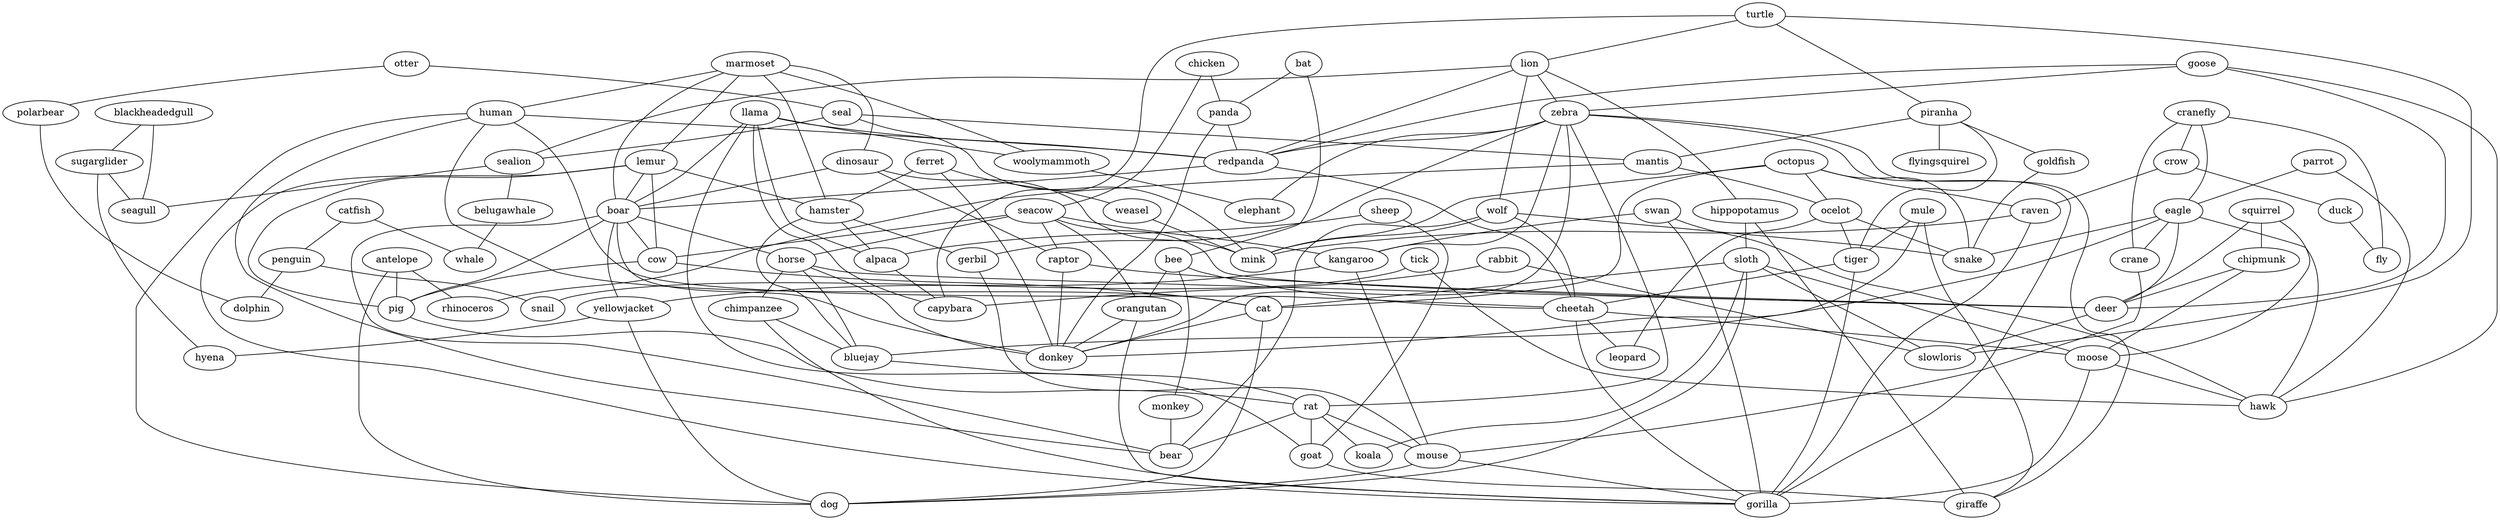 strict graph  {
	antelope -- pig	 [weight=1];
	antelope -- rhinoceros	 [weight=1];
	antelope -- dog	 [weight=1];
	llama -- redpanda	 [weight=1];
	llama -- boar	 [weight=1];
	llama -- alpaca	 [weight=1];
	llama -- woolymammoth	 [weight=1];
	llama -- capybara	 [weight=1];
	llama -- goat	 [weight=1];
	blackheadedgull -- sugarglider	 [weight=1];
	blackheadedgull -- seagull	 [weight=1];
	chicken -- seacow	 [weight=1];
	chicken -- panda	 [weight=1];
	tick -- snail	 [weight=1];
	tick -- hawk	 [weight=1];
	swan -- kangaroo	 [weight=1];
	swan -- hawk	 [weight=1];
	swan -- gorilla	 [weight=1];
	otter -- seal	 [weight=1];
	otter -- polarbear	 [weight=1];
	catfish -- penguin	 [weight=1];
	catfish -- whale	 [weight=1];
	bat -- bee	 [weight=1];
	bat -- panda	 [weight=1];
	parrot -- eagle	 [weight=1];
	parrot -- hawk	 [weight=1];
	cranefly -- crow	 [weight=1];
	cranefly -- eagle	 [weight=1];
	cranefly -- crane	 [weight=1];
	cranefly -- fly	 [weight=1];
	marmoset -- dinosaur	 [weight=1];
	marmoset -- human	 [weight=1];
	marmoset -- lemur	 [weight=1];
	marmoset -- hamster	 [weight=1];
	marmoset -- boar	 [weight=1];
	marmoset -- woolymammoth	 [weight=1];
	dinosaur -- raptor	 [weight=1];
	dinosaur -- boar	 [weight=1];
	dinosaur -- mink	 [weight=1];
	turtle -- lion	 [weight=1];
	turtle -- piranha	 [weight=1];
	turtle -- slowloris	 [weight=1];
	turtle -- capybara	 [weight=1];
	human -- redpanda	 [weight=1];
	human -- cat	 [weight=1];
	human -- cheetah	 [weight=1];
	human -- bear	 [weight=1];
	human -- dog	 [weight=1];
	crow -- duck	 [weight=1];
	crow -- raven	 [weight=1];
	ferret -- hamster	 [weight=1];
	ferret -- weasel	 [weight=1];
	ferret -- donkey	 [weight=1];
	goose -- zebra	 [weight=1];
	goose -- redpanda	 [weight=1];
	goose -- deer	 [weight=1];
	goose -- hawk	 [weight=1];
	lion -- zebra	 [weight=1];
	lion -- hippopotamus	 [weight=1];
	lion -- sealion	 [weight=1];
	lion -- wolf	 [weight=1];
	lion -- redpanda	 [weight=1];
	zebra -- kangaroo	 [weight=1];
	zebra -- redpanda	 [weight=1];
	zebra -- gerbil	 [weight=1];
	zebra -- donkey	 [weight=1];
	zebra -- rat	 [weight=1];
	zebra -- elephant	 [weight=1];
	zebra -- gorilla	 [weight=1];
	zebra -- giraffe	 [weight=1];
	seal -- sealion	 [weight=1];
	seal -- mantis	 [weight=1];
	seal -- mink	 [weight=1];
	seacow -- kangaroo	 [weight=1];
	seacow -- raptor	 [weight=1];
	seacow -- orangutan	 [weight=1];
	seacow -- horse	 [weight=1];
	seacow -- cow	 [weight=1];
	seacow -- deer	 [weight=1];
	bee -- monkey	 [weight=1];
	bee -- orangutan	 [weight=1];
	bee -- cheetah	 [weight=1];
	panda -- redpanda	 [weight=1];
	panda -- donkey	 [weight=1];
	hippopotamus -- sloth	 [weight=1];
	hippopotamus -- giraffe	 [weight=1];
	sealion -- belugawhale	 [weight=1];
	sealion -- seagull	 [weight=1];
	eagle -- crane	 [weight=1];
	eagle -- bluejay	 [weight=1];
	eagle -- deer	 [weight=1];
	eagle -- hawk	 [weight=1];
	eagle -- snake	 [weight=1];
	kangaroo -- yellowjacket	 [weight=1];
	kangaroo -- mouse	 [weight=1];
	piranha -- goldfish	 [weight=1];
	piranha -- mantis	 [weight=1];
	piranha -- flyingsquirel	 [weight=1];
	piranha -- tiger	 [weight=1];
	mule -- tiger	 [weight=1];
	mule -- donkey	 [weight=1];
	mule -- giraffe	 [weight=1];
	goldfish -- snake	 [weight=1];
	raptor -- donkey	 [weight=1];
	raptor -- deer	 [weight=1];
	monkey -- bear	 [weight=1];
	sugarglider -- seagull	 [weight=1];
	sugarglider -- hyena	 [weight=1];
	lemur -- hamster	 [weight=1];
	lemur -- boar	 [weight=1];
	lemur -- cow	 [weight=1];
	lemur -- pig	 [weight=1];
	lemur -- gorilla	 [weight=1];
	mantis -- ocelot	 [weight=1];
	mantis -- rhinoceros	 [weight=1];
	wolf -- mink	 [weight=1];
	wolf -- cheetah	 [weight=1];
	wolf -- bear	 [weight=1];
	wolf -- snake	 [weight=1];
	hamster -- alpaca	 [weight=1];
	hamster -- gerbil	 [weight=1];
	hamster -- bluejay	 [weight=1];
	orangutan -- donkey	 [weight=1];
	orangutan -- gorilla	 [weight=1];
	octopus -- ocelot	 [weight=1];
	octopus -- cat	 [weight=1];
	octopus -- raven	 [weight=1];
	octopus -- mink	 [weight=1];
	octopus -- snake	 [weight=1];
	redpanda -- boar	 [weight=1];
	redpanda -- cheetah	 [weight=1];
	sloth -- cat	 [weight=1];
	sloth -- slowloris	 [weight=1];
	sloth -- moose	 [weight=1];
	sloth -- koala	 [weight=1];
	sloth -- dog	 [weight=1];
	belugawhale -- whale	 [weight=1];
	weasel -- mink	 [weight=1];
	ocelot -- tiger	 [weight=1];
	ocelot -- leopard	 [weight=1];
	ocelot -- snake	 [weight=1];
	duck -- fly	 [weight=1];
	boar -- horse	 [weight=1];
	boar -- cow	 [weight=1];
	boar -- yellowjacket	 [weight=1];
	boar -- donkey	 [weight=1];
	boar -- pig	 [weight=1];
	boar -- bear	 [weight=1];
	sheep -- alpaca	 [weight=1];
	sheep -- goat	 [weight=1];
	horse -- chimpanzee	 [weight=1];
	horse -- bluejay	 [weight=1];
	horse -- donkey	 [weight=1];
	horse -- deer	 [weight=1];
	alpaca -- capybara	 [weight=1];
	gerbil -- mouse	 [weight=1];
	woolymammoth -- elephant	 [weight=1];
	polarbear -- dolphin	 [weight=1];
	squirrel -- chipmunk	 [weight=1];
	squirrel -- deer	 [weight=1];
	squirrel -- moose	 [weight=1];
	chimpanzee -- bluejay	 [weight=1];
	chimpanzee -- gorilla	 [weight=1];
	tiger -- cheetah	 [weight=1];
	tiger -- gorilla	 [weight=1];
	rabbit -- slowloris	 [weight=1];
	rabbit -- capybara	 [weight=1];
	crane -- mouse	 [weight=1];
	penguin -- dolphin	 [weight=1];
	penguin -- snail	 [weight=1];
	cow -- cat	 [weight=1];
	cow -- pig	 [weight=1];
	bluejay -- rat	 [weight=1];
	yellowjacket -- dog	 [weight=1];
	yellowjacket -- hyena	 [weight=1];
	cat -- donkey	 [weight=1];
	cat -- dog	 [weight=1];
	raven -- mink	 [weight=1];
	raven -- gorilla	 [weight=1];
	chipmunk -- deer	 [weight=1];
	chipmunk -- moose	 [weight=1];
	deer -- slowloris	 [weight=1];
	pig -- rat	 [weight=1];
	rat -- mouse	 [weight=1];
	rat -- goat	 [weight=1];
	rat -- koala	 [weight=1];
	rat -- bear	 [weight=1];
	mouse -- dog	 [weight=1];
	mouse -- gorilla	 [weight=1];
	cheetah -- moose	 [weight=1];
	cheetah -- leopard	 [weight=1];
	cheetah -- gorilla	 [weight=1];
	goat -- giraffe	 [weight=1];
	moose -- hawk	 [weight=1];
	moose -- gorilla	 [weight=1];
}
